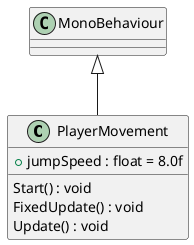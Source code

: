 @startuml
class PlayerMovement {
    + jumpSpeed : float = 8.0f
    Start() : void
    FixedUpdate() : void
    Update() : void
}
MonoBehaviour <|-- PlayerMovement
@enduml
